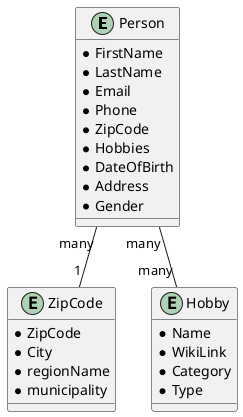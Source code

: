 @startuml

entity Person {

  *FirstName
  *LastName
  *Email
  *Phone
  *ZipCode
  *Hobbies
  *DateOfBirth
  *Address
  *Gender

}

entity ZipCode{
    *ZipCode
    *City
    *regionName
    *municipality
    }

entity Hobby
{
    *Name
    *WikiLink
    *Category
    *Type
}

Person "many"--"1" ZipCode
Person "many"--"many" Hobby

@enduml